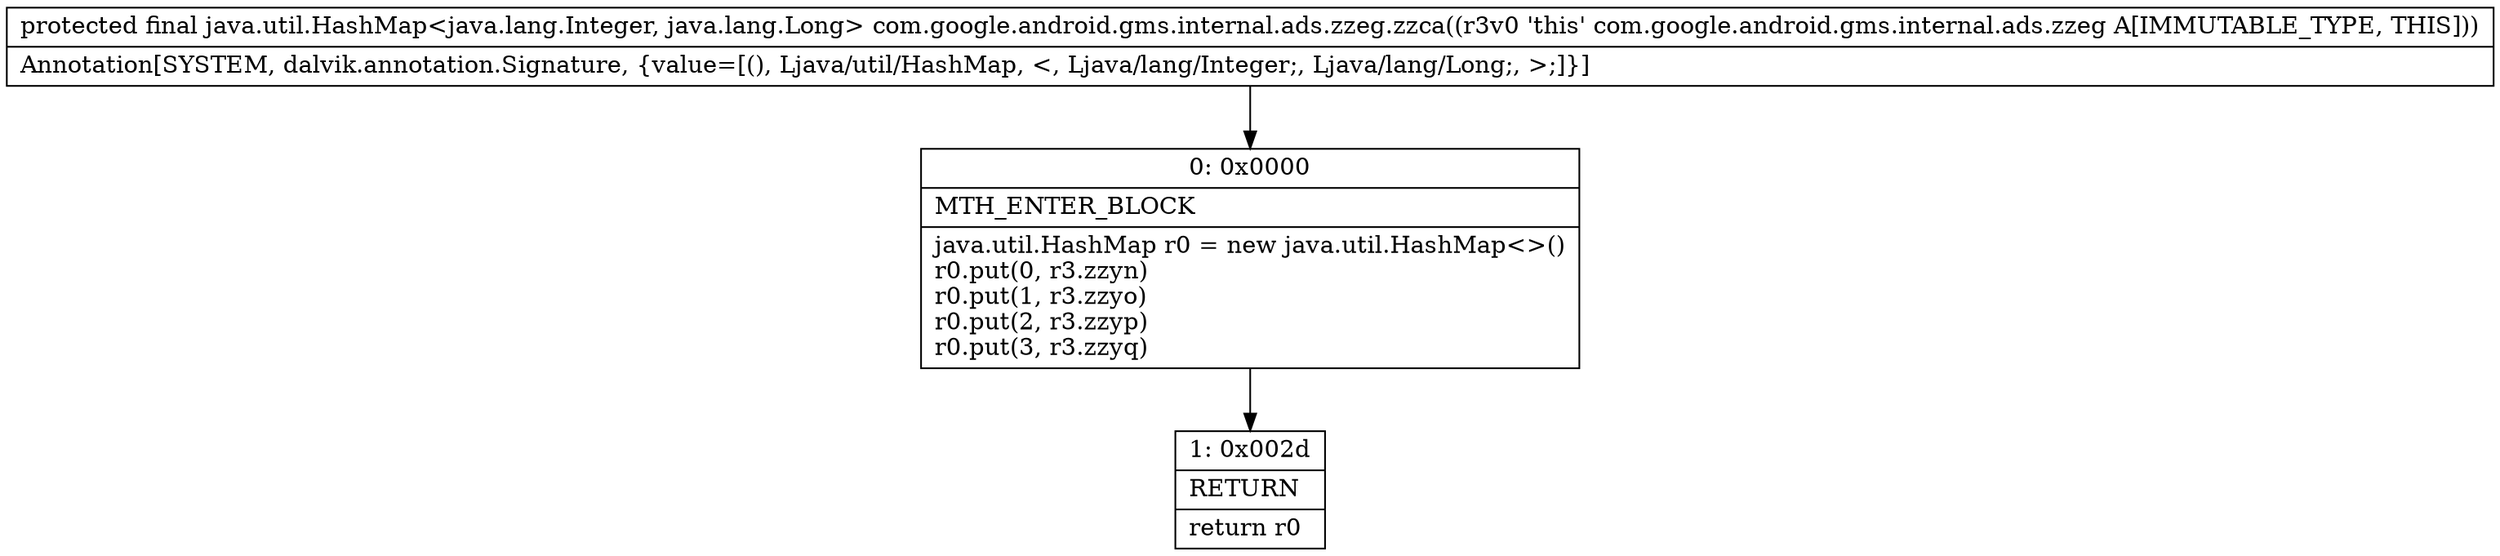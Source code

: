 digraph "CFG forcom.google.android.gms.internal.ads.zzeg.zzca()Ljava\/util\/HashMap;" {
Node_0 [shape=record,label="{0\:\ 0x0000|MTH_ENTER_BLOCK\l|java.util.HashMap r0 = new java.util.HashMap\<\>()\lr0.put(0, r3.zzyn)\lr0.put(1, r3.zzyo)\lr0.put(2, r3.zzyp)\lr0.put(3, r3.zzyq)\l}"];
Node_1 [shape=record,label="{1\:\ 0x002d|RETURN\l|return r0\l}"];
MethodNode[shape=record,label="{protected final java.util.HashMap\<java.lang.Integer, java.lang.Long\> com.google.android.gms.internal.ads.zzeg.zzca((r3v0 'this' com.google.android.gms.internal.ads.zzeg A[IMMUTABLE_TYPE, THIS]))  | Annotation[SYSTEM, dalvik.annotation.Signature, \{value=[(), Ljava\/util\/HashMap, \<, Ljava\/lang\/Integer;, Ljava\/lang\/Long;, \>;]\}]\l}"];
MethodNode -> Node_0;
Node_0 -> Node_1;
}

